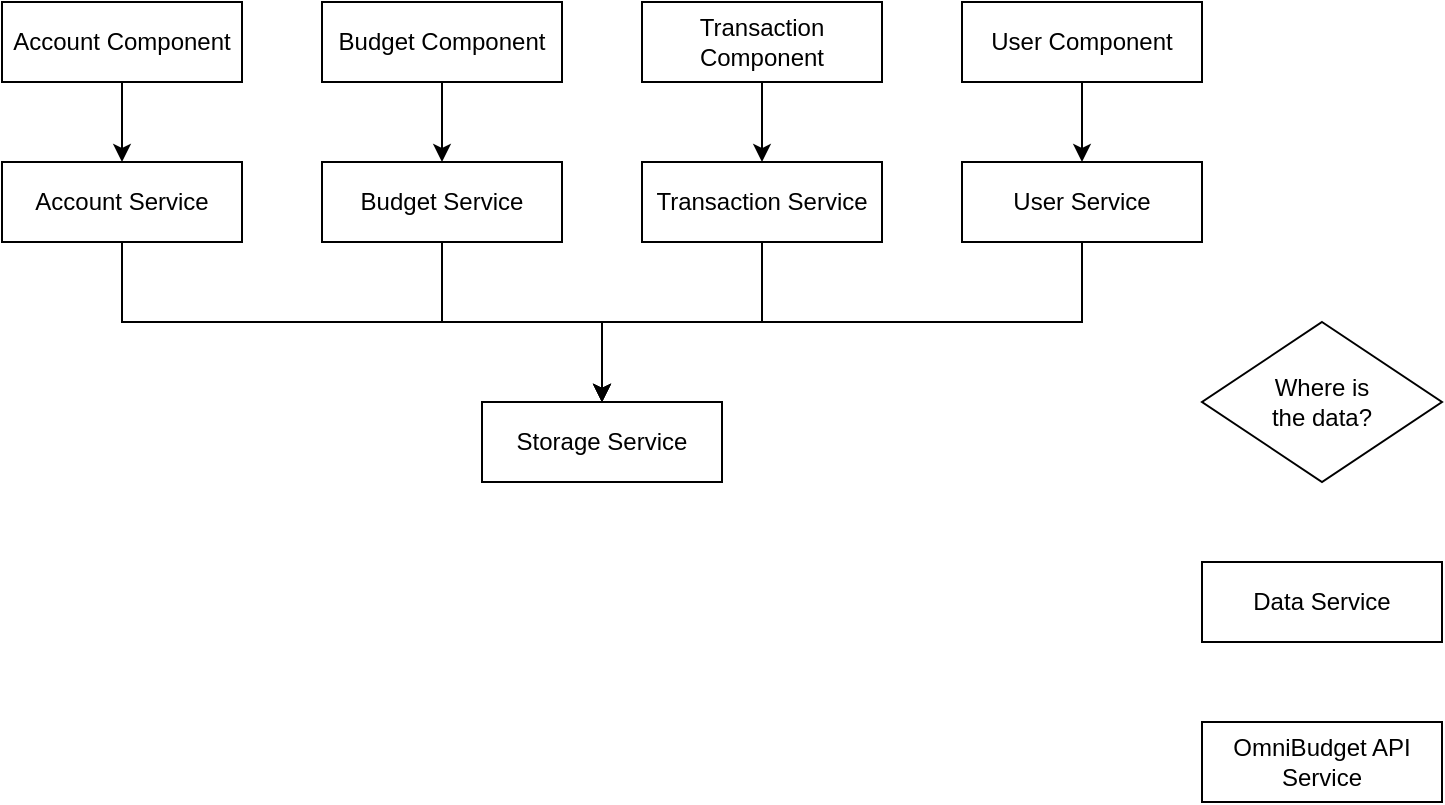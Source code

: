 <mxfile version="14.5.1" type="device"><diagram id="5yiNBz-zREGBHEhOUemN" name="Page-1"><mxGraphModel dx="1086" dy="846" grid="1" gridSize="10" guides="1" tooltips="1" connect="1" arrows="1" fold="1" page="1" pageScale="1" pageWidth="850" pageHeight="1100" math="0" shadow="0"><root><mxCell id="0"/><mxCell id="1" parent="0"/><mxCell id="HNVoKk_NOPWG28nGmmxN-20" style="edgeStyle=orthogonalEdgeStyle;rounded=0;orthogonalLoop=1;jettySize=auto;html=1;exitX=0.5;exitY=1;exitDx=0;exitDy=0;entryX=0.5;entryY=0;entryDx=0;entryDy=0;endArrow=classic;endFill=1;" edge="1" parent="1" source="HNVoKk_NOPWG28nGmmxN-1" target="HNVoKk_NOPWG28nGmmxN-2"><mxGeometry relative="1" as="geometry"/></mxCell><mxCell id="HNVoKk_NOPWG28nGmmxN-1" value="Account Component" style="rounded=0;whiteSpace=wrap;html=1;" vertex="1" parent="1"><mxGeometry x="40" y="40" width="120" height="40" as="geometry"/></mxCell><mxCell id="HNVoKk_NOPWG28nGmmxN-32" style="edgeStyle=orthogonalEdgeStyle;rounded=0;orthogonalLoop=1;jettySize=auto;html=1;exitX=0.5;exitY=1;exitDx=0;exitDy=0;entryX=0.5;entryY=0;entryDx=0;entryDy=0;endArrow=classic;endFill=1;" edge="1" parent="1" source="HNVoKk_NOPWG28nGmmxN-2" target="HNVoKk_NOPWG28nGmmxN-8"><mxGeometry relative="1" as="geometry"/></mxCell><mxCell id="HNVoKk_NOPWG28nGmmxN-2" value="Account Service" style="rounded=0;whiteSpace=wrap;html=1;" vertex="1" parent="1"><mxGeometry x="40" y="120" width="120" height="40" as="geometry"/></mxCell><mxCell id="HNVoKk_NOPWG28nGmmxN-5" value="Data Service" style="rounded=0;whiteSpace=wrap;html=1;" vertex="1" parent="1"><mxGeometry x="640" y="320" width="120" height="40" as="geometry"/></mxCell><mxCell id="HNVoKk_NOPWG28nGmmxN-8" value="Storage Service" style="rounded=0;whiteSpace=wrap;html=1;" vertex="1" parent="1"><mxGeometry x="280" y="240" width="120" height="40" as="geometry"/></mxCell><mxCell id="HNVoKk_NOPWG28nGmmxN-9" value="Where is&lt;br&gt;the data?" style="strokeWidth=1;html=1;shape=mxgraph.flowchart.decision;whiteSpace=wrap;" vertex="1" parent="1"><mxGeometry x="640" y="200" width="120" height="80" as="geometry"/></mxCell><mxCell id="HNVoKk_NOPWG28nGmmxN-12" value="OmniBudget API Service" style="rounded=0;whiteSpace=wrap;html=1;" vertex="1" parent="1"><mxGeometry x="640" y="400" width="120" height="40" as="geometry"/></mxCell><mxCell id="HNVoKk_NOPWG28nGmmxN-21" style="edgeStyle=orthogonalEdgeStyle;rounded=0;orthogonalLoop=1;jettySize=auto;html=1;exitX=0.5;exitY=1;exitDx=0;exitDy=0;entryX=0.5;entryY=0;entryDx=0;entryDy=0;endArrow=classic;endFill=1;" edge="1" parent="1" source="HNVoKk_NOPWG28nGmmxN-14" target="HNVoKk_NOPWG28nGmmxN-15"><mxGeometry relative="1" as="geometry"/></mxCell><mxCell id="HNVoKk_NOPWG28nGmmxN-14" value="Budget Component" style="rounded=0;whiteSpace=wrap;html=1;" vertex="1" parent="1"><mxGeometry x="200" y="40" width="120" height="40" as="geometry"/></mxCell><mxCell id="HNVoKk_NOPWG28nGmmxN-33" style="edgeStyle=orthogonalEdgeStyle;rounded=0;orthogonalLoop=1;jettySize=auto;html=1;exitX=0.5;exitY=1;exitDx=0;exitDy=0;entryX=0.5;entryY=0;entryDx=0;entryDy=0;endArrow=classic;endFill=1;" edge="1" parent="1" source="HNVoKk_NOPWG28nGmmxN-15" target="HNVoKk_NOPWG28nGmmxN-8"><mxGeometry relative="1" as="geometry"/></mxCell><mxCell id="HNVoKk_NOPWG28nGmmxN-15" value="Budget Service" style="rounded=0;whiteSpace=wrap;html=1;" vertex="1" parent="1"><mxGeometry x="200" y="120" width="120" height="40" as="geometry"/></mxCell><mxCell id="HNVoKk_NOPWG28nGmmxN-22" style="edgeStyle=orthogonalEdgeStyle;rounded=0;orthogonalLoop=1;jettySize=auto;html=1;exitX=0.5;exitY=1;exitDx=0;exitDy=0;entryX=0.5;entryY=0;entryDx=0;entryDy=0;endArrow=classic;endFill=1;" edge="1" parent="1" source="HNVoKk_NOPWG28nGmmxN-16" target="HNVoKk_NOPWG28nGmmxN-17"><mxGeometry relative="1" as="geometry"/></mxCell><mxCell id="HNVoKk_NOPWG28nGmmxN-16" value="Transaction Component" style="rounded=0;whiteSpace=wrap;html=1;" vertex="1" parent="1"><mxGeometry x="360" y="40" width="120" height="40" as="geometry"/></mxCell><mxCell id="HNVoKk_NOPWG28nGmmxN-34" style="edgeStyle=orthogonalEdgeStyle;rounded=0;orthogonalLoop=1;jettySize=auto;html=1;exitX=0.5;exitY=1;exitDx=0;exitDy=0;entryX=0.5;entryY=0;entryDx=0;entryDy=0;endArrow=classic;endFill=1;" edge="1" parent="1" source="HNVoKk_NOPWG28nGmmxN-17" target="HNVoKk_NOPWG28nGmmxN-8"><mxGeometry relative="1" as="geometry"/></mxCell><mxCell id="HNVoKk_NOPWG28nGmmxN-17" value="Transaction Service" style="rounded=0;whiteSpace=wrap;html=1;" vertex="1" parent="1"><mxGeometry x="360" y="120" width="120" height="40" as="geometry"/></mxCell><mxCell id="HNVoKk_NOPWG28nGmmxN-23" style="edgeStyle=orthogonalEdgeStyle;rounded=0;orthogonalLoop=1;jettySize=auto;html=1;exitX=0.5;exitY=1;exitDx=0;exitDy=0;entryX=0.5;entryY=0;entryDx=0;entryDy=0;endArrow=classic;endFill=1;" edge="1" parent="1" source="HNVoKk_NOPWG28nGmmxN-18" target="HNVoKk_NOPWG28nGmmxN-19"><mxGeometry relative="1" as="geometry"/></mxCell><mxCell id="HNVoKk_NOPWG28nGmmxN-18" value="User Component" style="rounded=0;whiteSpace=wrap;html=1;" vertex="1" parent="1"><mxGeometry x="520" y="40" width="120" height="40" as="geometry"/></mxCell><mxCell id="HNVoKk_NOPWG28nGmmxN-35" style="edgeStyle=orthogonalEdgeStyle;rounded=0;orthogonalLoop=1;jettySize=auto;html=1;exitX=0.5;exitY=1;exitDx=0;exitDy=0;entryX=0.5;entryY=0;entryDx=0;entryDy=0;endArrow=classic;endFill=1;" edge="1" parent="1" source="HNVoKk_NOPWG28nGmmxN-19" target="HNVoKk_NOPWG28nGmmxN-8"><mxGeometry relative="1" as="geometry"/></mxCell><mxCell id="HNVoKk_NOPWG28nGmmxN-19" value="User Service" style="rounded=0;whiteSpace=wrap;html=1;" vertex="1" parent="1"><mxGeometry x="520" y="120" width="120" height="40" as="geometry"/></mxCell></root></mxGraphModel></diagram></mxfile>